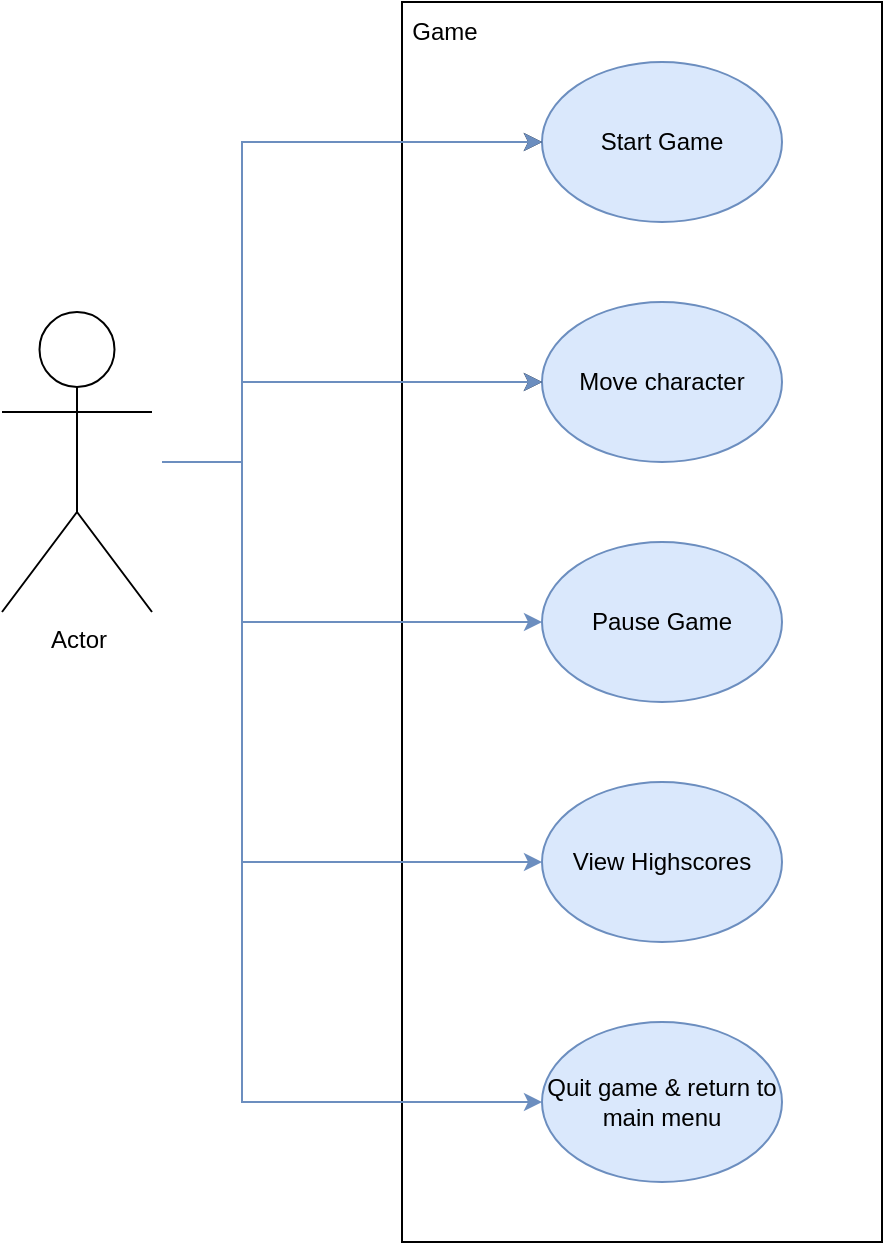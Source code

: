 <mxfile version="20.8.20" type="device"><diagram id="-nArcq9gHF88HyPVyTLm" name="Page-1"><mxGraphModel dx="794" dy="1129" grid="1" gridSize="10" guides="1" tooltips="1" connect="1" arrows="1" fold="1" page="1" pageScale="1" pageWidth="850" pageHeight="1100" math="0" shadow="0"><root><mxCell id="0"/><mxCell id="1" parent="0"/><mxCell id="IVEtaPMhySyIKY9aiXbp-3" value="" style="rounded=0;whiteSpace=wrap;html=1;fillColor=none;" vertex="1" parent="1"><mxGeometry x="280" y="90" width="240" height="620" as="geometry"/></mxCell><mxCell id="IVEtaPMhySyIKY9aiXbp-1" value="Actor" style="shape=umlActor;verticalLabelPosition=bottom;verticalAlign=top;html=1;outlineConnect=0;" vertex="1" parent="1"><mxGeometry x="80" y="245" width="75" height="150" as="geometry"/></mxCell><mxCell id="IVEtaPMhySyIKY9aiXbp-5" value="Start Game" style="ellipse;whiteSpace=wrap;html=1;fillColor=#dae8fc;strokeColor=#6c8ebf;" vertex="1" parent="1"><mxGeometry x="350" y="120" width="120" height="80" as="geometry"/></mxCell><mxCell id="IVEtaPMhySyIKY9aiXbp-6" value="View Highscores" style="ellipse;whiteSpace=wrap;html=1;fillColor=#dae8fc;strokeColor=#6c8ebf;" vertex="1" parent="1"><mxGeometry x="350" y="480" width="120" height="80" as="geometry"/></mxCell><mxCell id="IVEtaPMhySyIKY9aiXbp-8" value="Move character" style="ellipse;whiteSpace=wrap;html=1;fillColor=#dae8fc;strokeColor=#6c8ebf;" vertex="1" parent="1"><mxGeometry x="350" y="240" width="120" height="80" as="geometry"/></mxCell><mxCell id="IVEtaPMhySyIKY9aiXbp-10" value="Pause Game" style="ellipse;whiteSpace=wrap;html=1;fillColor=#dae8fc;strokeColor=#6c8ebf;" vertex="1" parent="1"><mxGeometry x="350" y="360" width="120" height="80" as="geometry"/></mxCell><mxCell id="IVEtaPMhySyIKY9aiXbp-15" value="Game" style="text;html=1;align=center;verticalAlign=middle;resizable=0;points=[];autosize=1;strokeColor=none;fillColor=none;" vertex="1" parent="1"><mxGeometry x="271" y="90" width="60" height="30" as="geometry"/></mxCell><mxCell id="IVEtaPMhySyIKY9aiXbp-16" value="" style="endArrow=classic;html=1;rounded=0;entryX=0;entryY=0.5;entryDx=0;entryDy=0;" edge="1" parent="1" target="IVEtaPMhySyIKY9aiXbp-5"><mxGeometry width="50" height="50" relative="1" as="geometry"><mxPoint x="160" y="320" as="sourcePoint"/><mxPoint x="210" y="230" as="targetPoint"/><Array as="points"><mxPoint x="200" y="320"/><mxPoint x="200" y="160"/></Array></mxGeometry></mxCell><mxCell id="IVEtaPMhySyIKY9aiXbp-19" value="" style="endArrow=classic;html=1;rounded=0;entryX=0;entryY=0.5;entryDx=0;entryDy=0;fillColor=#dae8fc;strokeColor=#6c8ebf;" edge="1" parent="1" target="IVEtaPMhySyIKY9aiXbp-6"><mxGeometry width="50" height="50" relative="1" as="geometry"><mxPoint x="160" y="320" as="sourcePoint"/><mxPoint x="365" y="200" as="targetPoint"/><Array as="points"><mxPoint x="200" y="320"/><mxPoint x="200" y="520"/></Array></mxGeometry></mxCell><mxCell id="IVEtaPMhySyIKY9aiXbp-25" value="" style="endArrow=classic;html=1;rounded=0;entryX=0;entryY=0.5;entryDx=0;entryDy=0;" edge="1" parent="1" target="IVEtaPMhySyIKY9aiXbp-8"><mxGeometry width="50" height="50" relative="1" as="geometry"><mxPoint x="160" y="320" as="sourcePoint"/><mxPoint x="360" y="170" as="targetPoint"/><Array as="points"><mxPoint x="200" y="320"/><mxPoint x="200" y="280"/></Array></mxGeometry></mxCell><mxCell id="IVEtaPMhySyIKY9aiXbp-26" value="" style="endArrow=classic;html=1;rounded=0;entryX=0;entryY=0.5;entryDx=0;entryDy=0;fillColor=#dae8fc;strokeColor=#6c8ebf;" edge="1" parent="1" target="IVEtaPMhySyIKY9aiXbp-10"><mxGeometry width="50" height="50" relative="1" as="geometry"><mxPoint x="160" y="320" as="sourcePoint"/><mxPoint x="360" y="290" as="targetPoint"/><Array as="points"><mxPoint x="200" y="320"/><mxPoint x="200" y="400"/></Array></mxGeometry></mxCell><mxCell id="IVEtaPMhySyIKY9aiXbp-28" value="Quit game &amp;amp; return to main menu" style="ellipse;whiteSpace=wrap;html=1;fillColor=#dae8fc;strokeColor=#6c8ebf;" vertex="1" parent="1"><mxGeometry x="350" y="600" width="120" height="80" as="geometry"/></mxCell><mxCell id="IVEtaPMhySyIKY9aiXbp-29" value="" style="endArrow=classic;html=1;rounded=0;entryX=0;entryY=0.5;entryDx=0;entryDy=0;fillColor=#dae8fc;strokeColor=#6c8ebf;" edge="1" parent="1" target="IVEtaPMhySyIKY9aiXbp-28"><mxGeometry width="50" height="50" relative="1" as="geometry"><mxPoint x="160" y="320" as="sourcePoint"/><mxPoint x="360" y="530" as="targetPoint"/><Array as="points"><mxPoint x="200" y="320"/><mxPoint x="200" y="640"/></Array></mxGeometry></mxCell><mxCell id="IVEtaPMhySyIKY9aiXbp-30" value="" style="endArrow=classic;html=1;rounded=0;entryX=0;entryY=0.5;entryDx=0;entryDy=0;fillColor=#dae8fc;strokeColor=#6c8ebf;" edge="1" parent="1"><mxGeometry width="50" height="50" relative="1" as="geometry"><mxPoint x="160" y="320" as="sourcePoint"/><mxPoint x="350" y="160" as="targetPoint"/><Array as="points"><mxPoint x="200" y="320"/><mxPoint x="200" y="160"/></Array></mxGeometry></mxCell><mxCell id="IVEtaPMhySyIKY9aiXbp-31" value="" style="endArrow=classic;html=1;rounded=0;entryX=0;entryY=0.5;entryDx=0;entryDy=0;fillColor=#dae8fc;strokeColor=#6c8ebf;" edge="1" parent="1"><mxGeometry width="50" height="50" relative="1" as="geometry"><mxPoint x="160" y="320" as="sourcePoint"/><mxPoint x="350" y="280" as="targetPoint"/><Array as="points"><mxPoint x="200" y="320"/><mxPoint x="200" y="280"/></Array></mxGeometry></mxCell></root></mxGraphModel></diagram></mxfile>